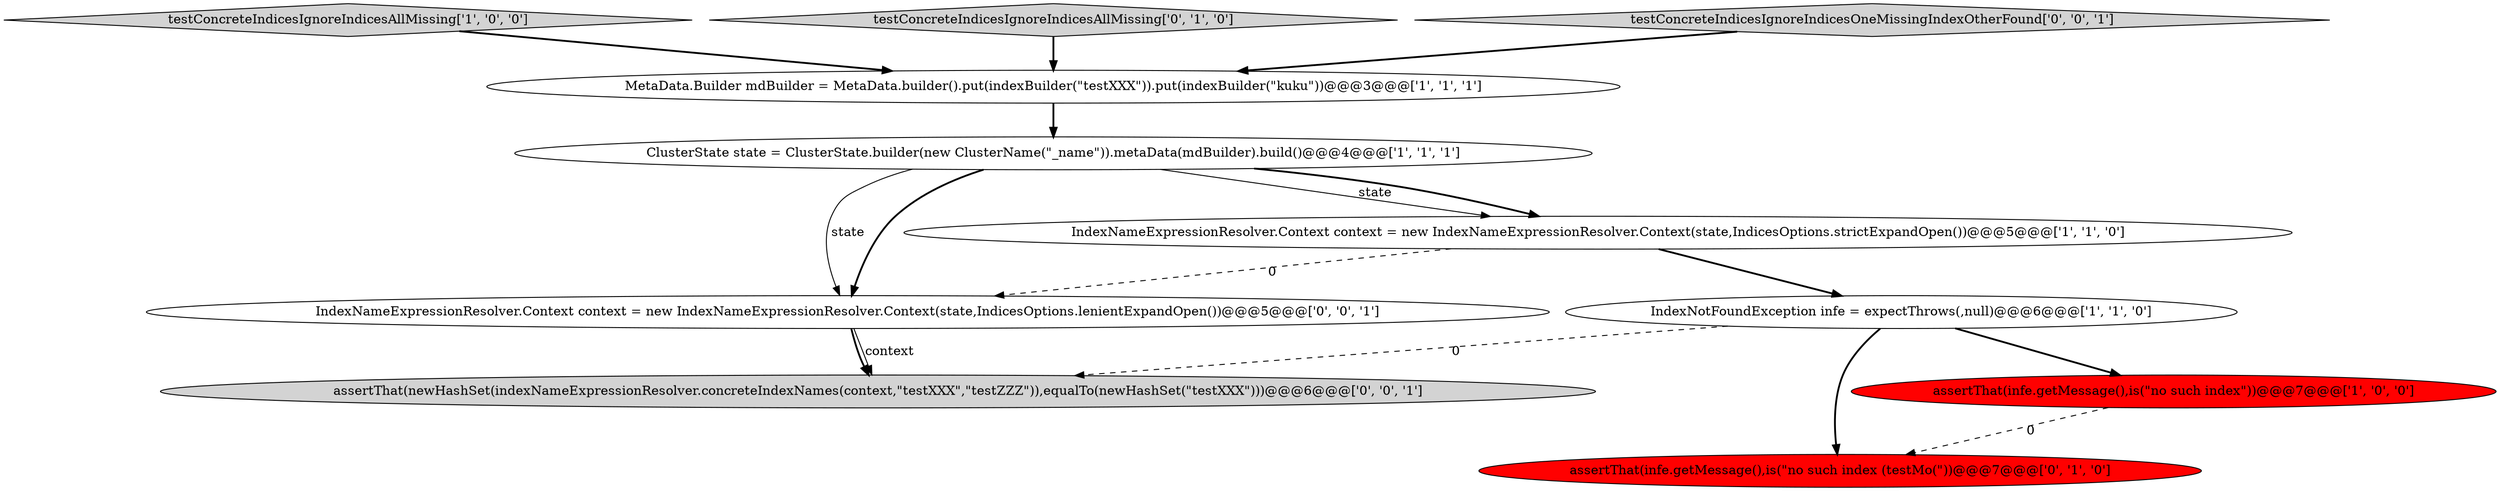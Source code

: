 digraph {
3 [style = filled, label = "testConcreteIndicesIgnoreIndicesAllMissing['1', '0', '0']", fillcolor = lightgray, shape = diamond image = "AAA0AAABBB1BBB"];
0 [style = filled, label = "IndexNotFoundException infe = expectThrows(,null)@@@6@@@['1', '1', '0']", fillcolor = white, shape = ellipse image = "AAA0AAABBB1BBB"];
10 [style = filled, label = "assertThat(newHashSet(indexNameExpressionResolver.concreteIndexNames(context,\"testXXX\",\"testZZZ\")),equalTo(newHashSet(\"testXXX\")))@@@6@@@['0', '0', '1']", fillcolor = lightgray, shape = ellipse image = "AAA0AAABBB3BBB"];
7 [style = filled, label = "testConcreteIndicesIgnoreIndicesAllMissing['0', '1', '0']", fillcolor = lightgray, shape = diamond image = "AAA0AAABBB2BBB"];
9 [style = filled, label = "IndexNameExpressionResolver.Context context = new IndexNameExpressionResolver.Context(state,IndicesOptions.lenientExpandOpen())@@@5@@@['0', '0', '1']", fillcolor = white, shape = ellipse image = "AAA0AAABBB3BBB"];
4 [style = filled, label = "IndexNameExpressionResolver.Context context = new IndexNameExpressionResolver.Context(state,IndicesOptions.strictExpandOpen())@@@5@@@['1', '1', '0']", fillcolor = white, shape = ellipse image = "AAA0AAABBB1BBB"];
6 [style = filled, label = "assertThat(infe.getMessage(),is(\"no such index (testMo(\"))@@@7@@@['0', '1', '0']", fillcolor = red, shape = ellipse image = "AAA1AAABBB2BBB"];
5 [style = filled, label = "ClusterState state = ClusterState.builder(new ClusterName(\"_name\")).metaData(mdBuilder).build()@@@4@@@['1', '1', '1']", fillcolor = white, shape = ellipse image = "AAA0AAABBB1BBB"];
1 [style = filled, label = "assertThat(infe.getMessage(),is(\"no such index\"))@@@7@@@['1', '0', '0']", fillcolor = red, shape = ellipse image = "AAA1AAABBB1BBB"];
2 [style = filled, label = "MetaData.Builder mdBuilder = MetaData.builder().put(indexBuilder(\"testXXX\")).put(indexBuilder(\"kuku\"))@@@3@@@['1', '1', '1']", fillcolor = white, shape = ellipse image = "AAA0AAABBB1BBB"];
8 [style = filled, label = "testConcreteIndicesIgnoreIndicesOneMissingIndexOtherFound['0', '0', '1']", fillcolor = lightgray, shape = diamond image = "AAA0AAABBB3BBB"];
5->9 [style = solid, label="state"];
4->9 [style = dashed, label="0"];
9->10 [style = bold, label=""];
3->2 [style = bold, label=""];
5->9 [style = bold, label=""];
8->2 [style = bold, label=""];
5->4 [style = solid, label="state"];
9->10 [style = solid, label="context"];
0->6 [style = bold, label=""];
7->2 [style = bold, label=""];
0->1 [style = bold, label=""];
1->6 [style = dashed, label="0"];
0->10 [style = dashed, label="0"];
5->4 [style = bold, label=""];
4->0 [style = bold, label=""];
2->5 [style = bold, label=""];
}
